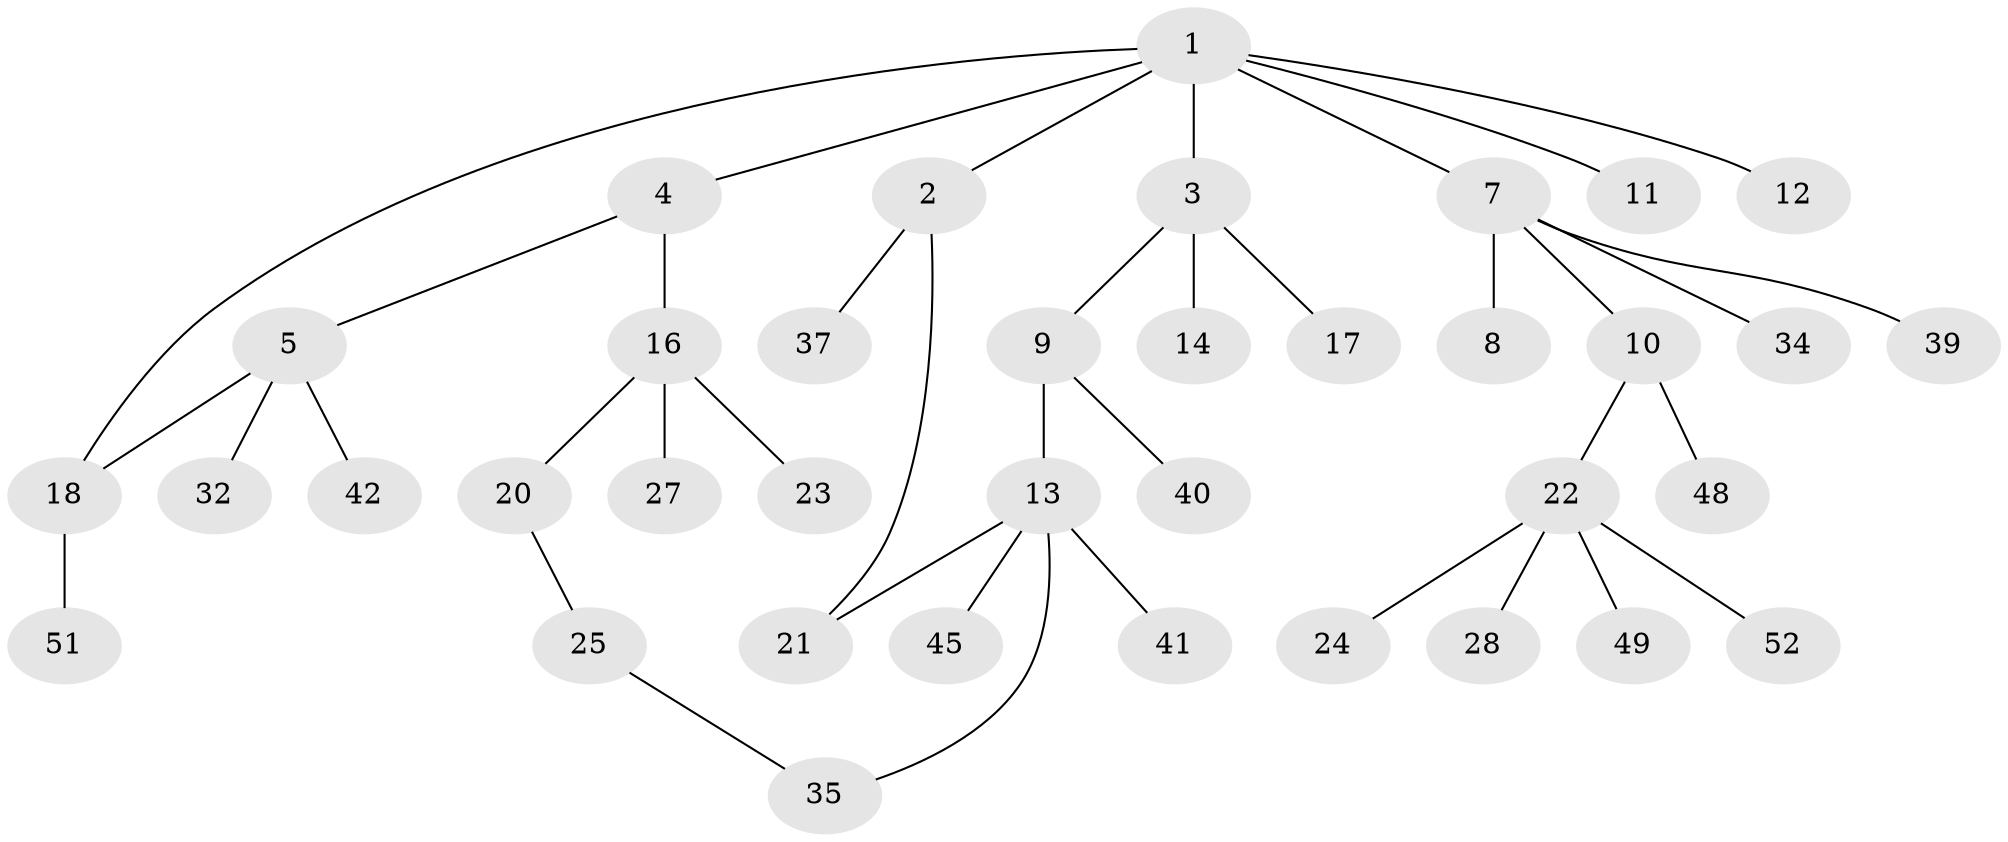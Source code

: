 // original degree distribution, {8: 0.018867924528301886, 4: 0.07547169811320754, 5: 0.07547169811320754, 3: 0.11320754716981132, 2: 0.18867924528301888, 1: 0.5283018867924528}
// Generated by graph-tools (version 1.1) at 2025/41/03/06/25 10:41:26]
// undirected, 37 vertices, 39 edges
graph export_dot {
graph [start="1"]
  node [color=gray90,style=filled];
  1 [super="+53"];
  2 [super="+30"];
  3 [super="+36"];
  4;
  5 [super="+6"];
  7 [super="+15"];
  8;
  9 [super="+19"];
  10 [super="+29"];
  11;
  12;
  13 [super="+33"];
  14;
  16 [super="+46"];
  17 [super="+44"];
  18 [super="+38"];
  20 [super="+43"];
  21 [super="+50"];
  22 [super="+31"];
  23;
  24;
  25 [super="+26"];
  27;
  28;
  32;
  34;
  35;
  37;
  39;
  40;
  41;
  42;
  45 [super="+47"];
  48;
  49;
  51;
  52;
  1 -- 2;
  1 -- 3;
  1 -- 4;
  1 -- 7;
  1 -- 11;
  1 -- 12;
  1 -- 18;
  2 -- 21;
  2 -- 37;
  3 -- 9;
  3 -- 14;
  3 -- 17;
  4 -- 5;
  4 -- 16;
  5 -- 42;
  5 -- 18;
  5 -- 32;
  7 -- 8;
  7 -- 10;
  7 -- 34;
  7 -- 39;
  9 -- 13;
  9 -- 40;
  10 -- 22;
  10 -- 48;
  13 -- 35;
  13 -- 41;
  13 -- 45;
  13 -- 21;
  16 -- 20;
  16 -- 23;
  16 -- 27;
  18 -- 51;
  20 -- 25;
  22 -- 24;
  22 -- 28;
  22 -- 49;
  22 -- 52;
  25 -- 35;
}

